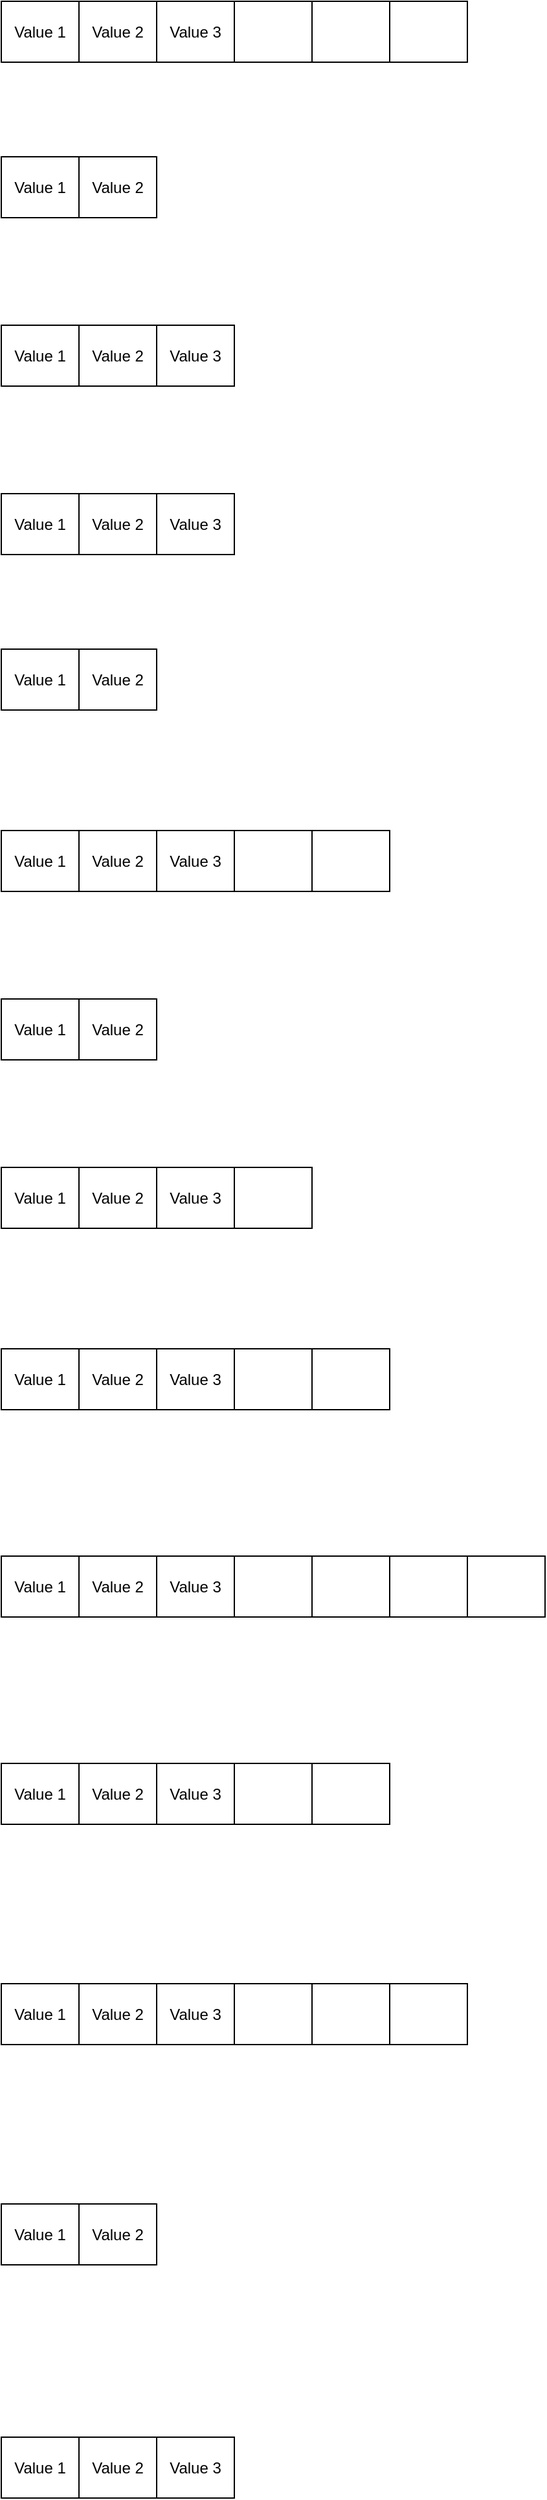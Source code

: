 <mxfile version="24.2.1" type="github">
  <diagram name="Page-1" id="aelsDngfcK3fhKT3PhjA">
    <mxGraphModel dx="1434" dy="1915" grid="1" gridSize="10" guides="1" tooltips="1" connect="1" arrows="1" fold="1" page="1" pageScale="1" pageWidth="827" pageHeight="1169" math="0" shadow="0">
      <root>
        <mxCell id="0" />
        <mxCell id="1" parent="0" />
        <mxCell id="sXXcfoAF_C9Qh14qKNiT-1" value="" style="childLayout=tableLayout;recursiveResize=0;shadow=0;fillColor=none;" vertex="1" parent="1">
          <mxGeometry x="120" y="-480" width="360" height="47" as="geometry" />
        </mxCell>
        <mxCell id="sXXcfoAF_C9Qh14qKNiT-2" value="" style="shape=tableRow;horizontal=0;startSize=0;swimlaneHead=0;swimlaneBody=0;top=0;left=0;bottom=0;right=0;dropTarget=0;collapsible=0;recursiveResize=0;expand=0;fontStyle=0;fillColor=none;strokeColor=inherit;" vertex="1" parent="sXXcfoAF_C9Qh14qKNiT-1">
          <mxGeometry width="360" height="47" as="geometry" />
        </mxCell>
        <mxCell id="sXXcfoAF_C9Qh14qKNiT-3" value="Value 1" style="connectable=0;recursiveResize=0;strokeColor=inherit;fillColor=none;align=center;whiteSpace=wrap;html=1;" vertex="1" parent="sXXcfoAF_C9Qh14qKNiT-2">
          <mxGeometry width="60" height="47" as="geometry">
            <mxRectangle width="60" height="47" as="alternateBounds" />
          </mxGeometry>
        </mxCell>
        <mxCell id="sXXcfoAF_C9Qh14qKNiT-4" value="Value 2" style="connectable=0;recursiveResize=0;strokeColor=inherit;fillColor=none;align=center;whiteSpace=wrap;html=1;" vertex="1" parent="sXXcfoAF_C9Qh14qKNiT-2">
          <mxGeometry x="60" width="60" height="47" as="geometry">
            <mxRectangle width="60" height="47" as="alternateBounds" />
          </mxGeometry>
        </mxCell>
        <mxCell id="sXXcfoAF_C9Qh14qKNiT-5" value="Value 3" style="connectable=0;recursiveResize=0;strokeColor=inherit;fillColor=none;align=center;whiteSpace=wrap;html=1;" vertex="1" parent="sXXcfoAF_C9Qh14qKNiT-2">
          <mxGeometry x="120" width="60" height="47" as="geometry">
            <mxRectangle width="60" height="47" as="alternateBounds" />
          </mxGeometry>
        </mxCell>
        <mxCell id="sXXcfoAF_C9Qh14qKNiT-98" style="connectable=0;recursiveResize=0;strokeColor=inherit;fillColor=none;align=center;whiteSpace=wrap;html=1;" vertex="1" parent="sXXcfoAF_C9Qh14qKNiT-2">
          <mxGeometry x="180" width="60" height="47" as="geometry">
            <mxRectangle width="60" height="47" as="alternateBounds" />
          </mxGeometry>
        </mxCell>
        <mxCell id="sXXcfoAF_C9Qh14qKNiT-97" style="connectable=0;recursiveResize=0;strokeColor=inherit;fillColor=none;align=center;whiteSpace=wrap;html=1;" vertex="1" parent="sXXcfoAF_C9Qh14qKNiT-2">
          <mxGeometry x="240" width="60" height="47" as="geometry">
            <mxRectangle width="60" height="47" as="alternateBounds" />
          </mxGeometry>
        </mxCell>
        <mxCell id="sXXcfoAF_C9Qh14qKNiT-96" style="connectable=0;recursiveResize=0;strokeColor=inherit;fillColor=none;align=center;whiteSpace=wrap;html=1;" vertex="1" parent="sXXcfoAF_C9Qh14qKNiT-2">
          <mxGeometry x="300" width="60" height="47" as="geometry">
            <mxRectangle width="60" height="47" as="alternateBounds" />
          </mxGeometry>
        </mxCell>
        <mxCell id="sXXcfoAF_C9Qh14qKNiT-14" value="" style="childLayout=tableLayout;recursiveResize=0;shadow=0;fillColor=none;" vertex="1" parent="1">
          <mxGeometry x="120" y="-360" width="120" height="47" as="geometry" />
        </mxCell>
        <mxCell id="sXXcfoAF_C9Qh14qKNiT-15" value="" style="shape=tableRow;horizontal=0;startSize=0;swimlaneHead=0;swimlaneBody=0;top=0;left=0;bottom=0;right=0;dropTarget=0;collapsible=0;recursiveResize=0;expand=0;fontStyle=0;fillColor=none;strokeColor=inherit;" vertex="1" parent="sXXcfoAF_C9Qh14qKNiT-14">
          <mxGeometry width="120" height="47" as="geometry" />
        </mxCell>
        <mxCell id="sXXcfoAF_C9Qh14qKNiT-16" value="Value 1" style="connectable=0;recursiveResize=0;strokeColor=inherit;fillColor=none;align=center;whiteSpace=wrap;html=1;" vertex="1" parent="sXXcfoAF_C9Qh14qKNiT-15">
          <mxGeometry width="60" height="47" as="geometry">
            <mxRectangle width="60" height="47" as="alternateBounds" />
          </mxGeometry>
        </mxCell>
        <mxCell id="sXXcfoAF_C9Qh14qKNiT-17" value="Value 2" style="connectable=0;recursiveResize=0;strokeColor=inherit;fillColor=none;align=center;whiteSpace=wrap;html=1;" vertex="1" parent="sXXcfoAF_C9Qh14qKNiT-15">
          <mxGeometry x="60" width="60" height="47" as="geometry">
            <mxRectangle width="60" height="47" as="alternateBounds" />
          </mxGeometry>
        </mxCell>
        <mxCell id="sXXcfoAF_C9Qh14qKNiT-19" value="" style="childLayout=tableLayout;recursiveResize=0;shadow=0;fillColor=none;" vertex="1" parent="1">
          <mxGeometry x="120" y="-230" width="180" height="47" as="geometry" />
        </mxCell>
        <mxCell id="sXXcfoAF_C9Qh14qKNiT-20" value="" style="shape=tableRow;horizontal=0;startSize=0;swimlaneHead=0;swimlaneBody=0;top=0;left=0;bottom=0;right=0;dropTarget=0;collapsible=0;recursiveResize=0;expand=0;fontStyle=0;fillColor=none;strokeColor=inherit;" vertex="1" parent="sXXcfoAF_C9Qh14qKNiT-19">
          <mxGeometry width="180" height="47" as="geometry" />
        </mxCell>
        <mxCell id="sXXcfoAF_C9Qh14qKNiT-21" value="Value 1" style="connectable=0;recursiveResize=0;strokeColor=inherit;fillColor=none;align=center;whiteSpace=wrap;html=1;" vertex="1" parent="sXXcfoAF_C9Qh14qKNiT-20">
          <mxGeometry width="60" height="47" as="geometry">
            <mxRectangle width="60" height="47" as="alternateBounds" />
          </mxGeometry>
        </mxCell>
        <mxCell id="sXXcfoAF_C9Qh14qKNiT-22" value="Value 2" style="connectable=0;recursiveResize=0;strokeColor=inherit;fillColor=none;align=center;whiteSpace=wrap;html=1;" vertex="1" parent="sXXcfoAF_C9Qh14qKNiT-20">
          <mxGeometry x="60" width="60" height="47" as="geometry">
            <mxRectangle width="60" height="47" as="alternateBounds" />
          </mxGeometry>
        </mxCell>
        <mxCell id="sXXcfoAF_C9Qh14qKNiT-23" value="Value 3" style="connectable=0;recursiveResize=0;strokeColor=inherit;fillColor=none;align=center;whiteSpace=wrap;html=1;" vertex="1" parent="sXXcfoAF_C9Qh14qKNiT-20">
          <mxGeometry x="120" width="60" height="47" as="geometry">
            <mxRectangle width="60" height="47" as="alternateBounds" />
          </mxGeometry>
        </mxCell>
        <mxCell id="sXXcfoAF_C9Qh14qKNiT-24" value="" style="childLayout=tableLayout;recursiveResize=0;shadow=0;fillColor=none;" vertex="1" parent="1">
          <mxGeometry x="120" y="-100" width="180" height="47" as="geometry" />
        </mxCell>
        <mxCell id="sXXcfoAF_C9Qh14qKNiT-25" value="" style="shape=tableRow;horizontal=0;startSize=0;swimlaneHead=0;swimlaneBody=0;top=0;left=0;bottom=0;right=0;dropTarget=0;collapsible=0;recursiveResize=0;expand=0;fontStyle=0;fillColor=none;strokeColor=inherit;" vertex="1" parent="sXXcfoAF_C9Qh14qKNiT-24">
          <mxGeometry width="180" height="47" as="geometry" />
        </mxCell>
        <mxCell id="sXXcfoAF_C9Qh14qKNiT-26" value="Value 1" style="connectable=0;recursiveResize=0;strokeColor=inherit;fillColor=none;align=center;whiteSpace=wrap;html=1;" vertex="1" parent="sXXcfoAF_C9Qh14qKNiT-25">
          <mxGeometry width="60" height="47" as="geometry">
            <mxRectangle width="60" height="47" as="alternateBounds" />
          </mxGeometry>
        </mxCell>
        <mxCell id="sXXcfoAF_C9Qh14qKNiT-27" value="Value 2" style="connectable=0;recursiveResize=0;strokeColor=inherit;fillColor=none;align=center;whiteSpace=wrap;html=1;" vertex="1" parent="sXXcfoAF_C9Qh14qKNiT-25">
          <mxGeometry x="60" width="60" height="47" as="geometry">
            <mxRectangle width="60" height="47" as="alternateBounds" />
          </mxGeometry>
        </mxCell>
        <mxCell id="sXXcfoAF_C9Qh14qKNiT-28" value="Value 3" style="connectable=0;recursiveResize=0;strokeColor=inherit;fillColor=none;align=center;whiteSpace=wrap;html=1;" vertex="1" parent="sXXcfoAF_C9Qh14qKNiT-25">
          <mxGeometry x="120" width="60" height="47" as="geometry">
            <mxRectangle width="60" height="47" as="alternateBounds" />
          </mxGeometry>
        </mxCell>
        <mxCell id="sXXcfoAF_C9Qh14qKNiT-29" value="" style="childLayout=tableLayout;recursiveResize=0;shadow=0;fillColor=none;" vertex="1" parent="1">
          <mxGeometry x="120" y="20" width="120" height="47" as="geometry" />
        </mxCell>
        <mxCell id="sXXcfoAF_C9Qh14qKNiT-30" value="" style="shape=tableRow;horizontal=0;startSize=0;swimlaneHead=0;swimlaneBody=0;top=0;left=0;bottom=0;right=0;dropTarget=0;collapsible=0;recursiveResize=0;expand=0;fontStyle=0;fillColor=none;strokeColor=inherit;" vertex="1" parent="sXXcfoAF_C9Qh14qKNiT-29">
          <mxGeometry width="120" height="47" as="geometry" />
        </mxCell>
        <mxCell id="sXXcfoAF_C9Qh14qKNiT-31" value="Value 1" style="connectable=0;recursiveResize=0;strokeColor=inherit;fillColor=none;align=center;whiteSpace=wrap;html=1;" vertex="1" parent="sXXcfoAF_C9Qh14qKNiT-30">
          <mxGeometry width="60" height="47" as="geometry">
            <mxRectangle width="60" height="47" as="alternateBounds" />
          </mxGeometry>
        </mxCell>
        <mxCell id="sXXcfoAF_C9Qh14qKNiT-32" value="Value 2" style="connectable=0;recursiveResize=0;strokeColor=inherit;fillColor=none;align=center;whiteSpace=wrap;html=1;" vertex="1" parent="sXXcfoAF_C9Qh14qKNiT-30">
          <mxGeometry x="60" width="60" height="47" as="geometry">
            <mxRectangle width="60" height="47" as="alternateBounds" />
          </mxGeometry>
        </mxCell>
        <mxCell id="sXXcfoAF_C9Qh14qKNiT-34" value="" style="childLayout=tableLayout;recursiveResize=0;shadow=0;fillColor=none;" vertex="1" parent="1">
          <mxGeometry x="120" y="160" width="300" height="47" as="geometry" />
        </mxCell>
        <mxCell id="sXXcfoAF_C9Qh14qKNiT-35" value="" style="shape=tableRow;horizontal=0;startSize=0;swimlaneHead=0;swimlaneBody=0;top=0;left=0;bottom=0;right=0;dropTarget=0;collapsible=0;recursiveResize=0;expand=0;fontStyle=0;fillColor=none;strokeColor=inherit;" vertex="1" parent="sXXcfoAF_C9Qh14qKNiT-34">
          <mxGeometry width="300" height="47" as="geometry" />
        </mxCell>
        <mxCell id="sXXcfoAF_C9Qh14qKNiT-36" value="Value 1" style="connectable=0;recursiveResize=0;strokeColor=inherit;fillColor=none;align=center;whiteSpace=wrap;html=1;" vertex="1" parent="sXXcfoAF_C9Qh14qKNiT-35">
          <mxGeometry width="60" height="47" as="geometry">
            <mxRectangle width="60" height="47" as="alternateBounds" />
          </mxGeometry>
        </mxCell>
        <mxCell id="sXXcfoAF_C9Qh14qKNiT-37" value="Value 2" style="connectable=0;recursiveResize=0;strokeColor=inherit;fillColor=none;align=center;whiteSpace=wrap;html=1;" vertex="1" parent="sXXcfoAF_C9Qh14qKNiT-35">
          <mxGeometry x="60" width="60" height="47" as="geometry">
            <mxRectangle width="60" height="47" as="alternateBounds" />
          </mxGeometry>
        </mxCell>
        <mxCell id="sXXcfoAF_C9Qh14qKNiT-38" value="Value 3" style="connectable=0;recursiveResize=0;strokeColor=inherit;fillColor=none;align=center;whiteSpace=wrap;html=1;" vertex="1" parent="sXXcfoAF_C9Qh14qKNiT-35">
          <mxGeometry x="120" width="60" height="47" as="geometry">
            <mxRectangle width="60" height="47" as="alternateBounds" />
          </mxGeometry>
        </mxCell>
        <mxCell id="sXXcfoAF_C9Qh14qKNiT-100" style="connectable=0;recursiveResize=0;strokeColor=inherit;fillColor=none;align=center;whiteSpace=wrap;html=1;" vertex="1" parent="sXXcfoAF_C9Qh14qKNiT-35">
          <mxGeometry x="180" width="60" height="47" as="geometry">
            <mxRectangle width="60" height="47" as="alternateBounds" />
          </mxGeometry>
        </mxCell>
        <mxCell id="sXXcfoAF_C9Qh14qKNiT-101" style="connectable=0;recursiveResize=0;strokeColor=inherit;fillColor=none;align=center;whiteSpace=wrap;html=1;" vertex="1" parent="sXXcfoAF_C9Qh14qKNiT-35">
          <mxGeometry x="240" width="60" height="47" as="geometry">
            <mxRectangle width="60" height="47" as="alternateBounds" />
          </mxGeometry>
        </mxCell>
        <mxCell id="sXXcfoAF_C9Qh14qKNiT-39" value="" style="childLayout=tableLayout;recursiveResize=0;shadow=0;fillColor=none;" vertex="1" parent="1">
          <mxGeometry x="120" y="290" width="120" height="47" as="geometry" />
        </mxCell>
        <mxCell id="sXXcfoAF_C9Qh14qKNiT-40" value="" style="shape=tableRow;horizontal=0;startSize=0;swimlaneHead=0;swimlaneBody=0;top=0;left=0;bottom=0;right=0;dropTarget=0;collapsible=0;recursiveResize=0;expand=0;fontStyle=0;fillColor=none;strokeColor=inherit;" vertex="1" parent="sXXcfoAF_C9Qh14qKNiT-39">
          <mxGeometry width="120" height="47" as="geometry" />
        </mxCell>
        <mxCell id="sXXcfoAF_C9Qh14qKNiT-41" value="Value 1" style="connectable=0;recursiveResize=0;strokeColor=inherit;fillColor=none;align=center;whiteSpace=wrap;html=1;" vertex="1" parent="sXXcfoAF_C9Qh14qKNiT-40">
          <mxGeometry width="60" height="47" as="geometry">
            <mxRectangle width="60" height="47" as="alternateBounds" />
          </mxGeometry>
        </mxCell>
        <mxCell id="sXXcfoAF_C9Qh14qKNiT-42" value="Value 2" style="connectable=0;recursiveResize=0;strokeColor=inherit;fillColor=none;align=center;whiteSpace=wrap;html=1;" vertex="1" parent="sXXcfoAF_C9Qh14qKNiT-40">
          <mxGeometry x="60" width="60" height="47" as="geometry">
            <mxRectangle width="60" height="47" as="alternateBounds" />
          </mxGeometry>
        </mxCell>
        <mxCell id="sXXcfoAF_C9Qh14qKNiT-44" value="" style="childLayout=tableLayout;recursiveResize=0;shadow=0;fillColor=none;" vertex="1" parent="1">
          <mxGeometry x="120" y="1400" width="180" height="47" as="geometry" />
        </mxCell>
        <mxCell id="sXXcfoAF_C9Qh14qKNiT-45" value="" style="shape=tableRow;horizontal=0;startSize=0;swimlaneHead=0;swimlaneBody=0;top=0;left=0;bottom=0;right=0;dropTarget=0;collapsible=0;recursiveResize=0;expand=0;fontStyle=0;fillColor=none;strokeColor=inherit;" vertex="1" parent="sXXcfoAF_C9Qh14qKNiT-44">
          <mxGeometry width="180" height="47" as="geometry" />
        </mxCell>
        <mxCell id="sXXcfoAF_C9Qh14qKNiT-46" value="Value 1" style="connectable=0;recursiveResize=0;strokeColor=inherit;fillColor=none;align=center;whiteSpace=wrap;html=1;" vertex="1" parent="sXXcfoAF_C9Qh14qKNiT-45">
          <mxGeometry width="60" height="47" as="geometry">
            <mxRectangle width="60" height="47" as="alternateBounds" />
          </mxGeometry>
        </mxCell>
        <mxCell id="sXXcfoAF_C9Qh14qKNiT-47" value="Value 2" style="connectable=0;recursiveResize=0;strokeColor=inherit;fillColor=none;align=center;whiteSpace=wrap;html=1;" vertex="1" parent="sXXcfoAF_C9Qh14qKNiT-45">
          <mxGeometry x="60" width="60" height="47" as="geometry">
            <mxRectangle width="60" height="47" as="alternateBounds" />
          </mxGeometry>
        </mxCell>
        <mxCell id="sXXcfoAF_C9Qh14qKNiT-48" value="Value 3" style="connectable=0;recursiveResize=0;strokeColor=inherit;fillColor=none;align=center;whiteSpace=wrap;html=1;" vertex="1" parent="sXXcfoAF_C9Qh14qKNiT-45">
          <mxGeometry x="120" width="60" height="47" as="geometry">
            <mxRectangle width="60" height="47" as="alternateBounds" />
          </mxGeometry>
        </mxCell>
        <mxCell id="sXXcfoAF_C9Qh14qKNiT-49" value="" style="childLayout=tableLayout;recursiveResize=0;shadow=0;fillColor=none;" vertex="1" parent="1">
          <mxGeometry x="120" y="1220" width="120" height="47" as="geometry" />
        </mxCell>
        <mxCell id="sXXcfoAF_C9Qh14qKNiT-50" value="" style="shape=tableRow;horizontal=0;startSize=0;swimlaneHead=0;swimlaneBody=0;top=0;left=0;bottom=0;right=0;dropTarget=0;collapsible=0;recursiveResize=0;expand=0;fontStyle=0;fillColor=none;strokeColor=inherit;" vertex="1" parent="sXXcfoAF_C9Qh14qKNiT-49">
          <mxGeometry width="120" height="47" as="geometry" />
        </mxCell>
        <mxCell id="sXXcfoAF_C9Qh14qKNiT-51" value="Value 1" style="connectable=0;recursiveResize=0;strokeColor=inherit;fillColor=none;align=center;whiteSpace=wrap;html=1;" vertex="1" parent="sXXcfoAF_C9Qh14qKNiT-50">
          <mxGeometry width="60" height="47" as="geometry">
            <mxRectangle width="60" height="47" as="alternateBounds" />
          </mxGeometry>
        </mxCell>
        <mxCell id="sXXcfoAF_C9Qh14qKNiT-52" value="Value 2" style="connectable=0;recursiveResize=0;strokeColor=inherit;fillColor=none;align=center;whiteSpace=wrap;html=1;" vertex="1" parent="sXXcfoAF_C9Qh14qKNiT-50">
          <mxGeometry x="60" width="60" height="47" as="geometry">
            <mxRectangle width="60" height="47" as="alternateBounds" />
          </mxGeometry>
        </mxCell>
        <mxCell id="sXXcfoAF_C9Qh14qKNiT-54" value="" style="childLayout=tableLayout;recursiveResize=0;shadow=0;fillColor=none;" vertex="1" parent="1">
          <mxGeometry x="120" y="420" width="240" height="47" as="geometry" />
        </mxCell>
        <mxCell id="sXXcfoAF_C9Qh14qKNiT-55" value="" style="shape=tableRow;horizontal=0;startSize=0;swimlaneHead=0;swimlaneBody=0;top=0;left=0;bottom=0;right=0;dropTarget=0;collapsible=0;recursiveResize=0;expand=0;fontStyle=0;fillColor=none;strokeColor=inherit;" vertex="1" parent="sXXcfoAF_C9Qh14qKNiT-54">
          <mxGeometry width="240" height="47" as="geometry" />
        </mxCell>
        <mxCell id="sXXcfoAF_C9Qh14qKNiT-56" value="Value 1" style="connectable=0;recursiveResize=0;strokeColor=inherit;fillColor=none;align=center;whiteSpace=wrap;html=1;" vertex="1" parent="sXXcfoAF_C9Qh14qKNiT-55">
          <mxGeometry width="60" height="47" as="geometry">
            <mxRectangle width="60" height="47" as="alternateBounds" />
          </mxGeometry>
        </mxCell>
        <mxCell id="sXXcfoAF_C9Qh14qKNiT-57" value="Value 2" style="connectable=0;recursiveResize=0;strokeColor=inherit;fillColor=none;align=center;whiteSpace=wrap;html=1;" vertex="1" parent="sXXcfoAF_C9Qh14qKNiT-55">
          <mxGeometry x="60" width="60" height="47" as="geometry">
            <mxRectangle width="60" height="47" as="alternateBounds" />
          </mxGeometry>
        </mxCell>
        <mxCell id="sXXcfoAF_C9Qh14qKNiT-58" value="Value 3" style="connectable=0;recursiveResize=0;strokeColor=inherit;fillColor=none;align=center;whiteSpace=wrap;html=1;" vertex="1" parent="sXXcfoAF_C9Qh14qKNiT-55">
          <mxGeometry x="120" width="60" height="47" as="geometry">
            <mxRectangle width="60" height="47" as="alternateBounds" />
          </mxGeometry>
        </mxCell>
        <mxCell id="sXXcfoAF_C9Qh14qKNiT-102" style="connectable=0;recursiveResize=0;strokeColor=inherit;fillColor=none;align=center;whiteSpace=wrap;html=1;" vertex="1" parent="sXXcfoAF_C9Qh14qKNiT-55">
          <mxGeometry x="180" width="60" height="47" as="geometry">
            <mxRectangle width="60" height="47" as="alternateBounds" />
          </mxGeometry>
        </mxCell>
        <mxCell id="sXXcfoAF_C9Qh14qKNiT-59" value="" style="childLayout=tableLayout;recursiveResize=0;shadow=0;fillColor=none;" vertex="1" parent="1">
          <mxGeometry x="120" y="560" width="300" height="47" as="geometry" />
        </mxCell>
        <mxCell id="sXXcfoAF_C9Qh14qKNiT-60" value="" style="shape=tableRow;horizontal=0;startSize=0;swimlaneHead=0;swimlaneBody=0;top=0;left=0;bottom=0;right=0;dropTarget=0;collapsible=0;recursiveResize=0;expand=0;fontStyle=0;fillColor=none;strokeColor=inherit;" vertex="1" parent="sXXcfoAF_C9Qh14qKNiT-59">
          <mxGeometry width="300" height="47" as="geometry" />
        </mxCell>
        <mxCell id="sXXcfoAF_C9Qh14qKNiT-61" value="Value 1" style="connectable=0;recursiveResize=0;strokeColor=inherit;fillColor=none;align=center;whiteSpace=wrap;html=1;" vertex="1" parent="sXXcfoAF_C9Qh14qKNiT-60">
          <mxGeometry width="60" height="47" as="geometry">
            <mxRectangle width="60" height="47" as="alternateBounds" />
          </mxGeometry>
        </mxCell>
        <mxCell id="sXXcfoAF_C9Qh14qKNiT-62" value="Value 2" style="connectable=0;recursiveResize=0;strokeColor=inherit;fillColor=none;align=center;whiteSpace=wrap;html=1;" vertex="1" parent="sXXcfoAF_C9Qh14qKNiT-60">
          <mxGeometry x="60" width="60" height="47" as="geometry">
            <mxRectangle width="60" height="47" as="alternateBounds" />
          </mxGeometry>
        </mxCell>
        <mxCell id="sXXcfoAF_C9Qh14qKNiT-63" value="Value 3" style="connectable=0;recursiveResize=0;strokeColor=inherit;fillColor=none;align=center;whiteSpace=wrap;html=1;" vertex="1" parent="sXXcfoAF_C9Qh14qKNiT-60">
          <mxGeometry x="120" width="60" height="47" as="geometry">
            <mxRectangle width="60" height="47" as="alternateBounds" />
          </mxGeometry>
        </mxCell>
        <mxCell id="sXXcfoAF_C9Qh14qKNiT-103" style="connectable=0;recursiveResize=0;strokeColor=inherit;fillColor=none;align=center;whiteSpace=wrap;html=1;" vertex="1" parent="sXXcfoAF_C9Qh14qKNiT-60">
          <mxGeometry x="180" width="60" height="47" as="geometry">
            <mxRectangle width="60" height="47" as="alternateBounds" />
          </mxGeometry>
        </mxCell>
        <mxCell id="sXXcfoAF_C9Qh14qKNiT-104" style="connectable=0;recursiveResize=0;strokeColor=inherit;fillColor=none;align=center;whiteSpace=wrap;html=1;" vertex="1" parent="sXXcfoAF_C9Qh14qKNiT-60">
          <mxGeometry x="240" width="60" height="47" as="geometry">
            <mxRectangle width="60" height="47" as="alternateBounds" />
          </mxGeometry>
        </mxCell>
        <mxCell id="sXXcfoAF_C9Qh14qKNiT-64" value="" style="childLayout=tableLayout;recursiveResize=0;shadow=0;fillColor=none;" vertex="1" parent="1">
          <mxGeometry x="120" y="720" width="420" height="47" as="geometry" />
        </mxCell>
        <mxCell id="sXXcfoAF_C9Qh14qKNiT-65" value="" style="shape=tableRow;horizontal=0;startSize=0;swimlaneHead=0;swimlaneBody=0;top=0;left=0;bottom=0;right=0;dropTarget=0;collapsible=0;recursiveResize=0;expand=0;fontStyle=0;fillColor=none;strokeColor=inherit;" vertex="1" parent="sXXcfoAF_C9Qh14qKNiT-64">
          <mxGeometry width="420" height="47" as="geometry" />
        </mxCell>
        <mxCell id="sXXcfoAF_C9Qh14qKNiT-66" value="Value 1" style="connectable=0;recursiveResize=0;strokeColor=inherit;fillColor=none;align=center;whiteSpace=wrap;html=1;" vertex="1" parent="sXXcfoAF_C9Qh14qKNiT-65">
          <mxGeometry width="60" height="47" as="geometry">
            <mxRectangle width="60" height="47" as="alternateBounds" />
          </mxGeometry>
        </mxCell>
        <mxCell id="sXXcfoAF_C9Qh14qKNiT-67" value="Value 2" style="connectable=0;recursiveResize=0;strokeColor=inherit;fillColor=none;align=center;whiteSpace=wrap;html=1;" vertex="1" parent="sXXcfoAF_C9Qh14qKNiT-65">
          <mxGeometry x="60" width="60" height="47" as="geometry">
            <mxRectangle width="60" height="47" as="alternateBounds" />
          </mxGeometry>
        </mxCell>
        <mxCell id="sXXcfoAF_C9Qh14qKNiT-68" value="Value 3" style="connectable=0;recursiveResize=0;strokeColor=inherit;fillColor=none;align=center;whiteSpace=wrap;html=1;" vertex="1" parent="sXXcfoAF_C9Qh14qKNiT-65">
          <mxGeometry x="120" width="60" height="47" as="geometry">
            <mxRectangle width="60" height="47" as="alternateBounds" />
          </mxGeometry>
        </mxCell>
        <mxCell id="sXXcfoAF_C9Qh14qKNiT-105" style="connectable=0;recursiveResize=0;strokeColor=inherit;fillColor=none;align=center;whiteSpace=wrap;html=1;" vertex="1" parent="sXXcfoAF_C9Qh14qKNiT-65">
          <mxGeometry x="180" width="60" height="47" as="geometry">
            <mxRectangle width="60" height="47" as="alternateBounds" />
          </mxGeometry>
        </mxCell>
        <mxCell id="sXXcfoAF_C9Qh14qKNiT-106" style="connectable=0;recursiveResize=0;strokeColor=inherit;fillColor=none;align=center;whiteSpace=wrap;html=1;" vertex="1" parent="sXXcfoAF_C9Qh14qKNiT-65">
          <mxGeometry x="240" width="60" height="47" as="geometry">
            <mxRectangle width="60" height="47" as="alternateBounds" />
          </mxGeometry>
        </mxCell>
        <mxCell id="sXXcfoAF_C9Qh14qKNiT-107" style="connectable=0;recursiveResize=0;strokeColor=inherit;fillColor=none;align=center;whiteSpace=wrap;html=1;" vertex="1" parent="sXXcfoAF_C9Qh14qKNiT-65">
          <mxGeometry x="300" width="60" height="47" as="geometry">
            <mxRectangle width="60" height="47" as="alternateBounds" />
          </mxGeometry>
        </mxCell>
        <mxCell id="sXXcfoAF_C9Qh14qKNiT-108" style="connectable=0;recursiveResize=0;strokeColor=inherit;fillColor=none;align=center;whiteSpace=wrap;html=1;" vertex="1" parent="sXXcfoAF_C9Qh14qKNiT-65">
          <mxGeometry x="360" width="60" height="47" as="geometry">
            <mxRectangle width="60" height="47" as="alternateBounds" />
          </mxGeometry>
        </mxCell>
        <mxCell id="sXXcfoAF_C9Qh14qKNiT-69" value="" style="childLayout=tableLayout;recursiveResize=0;shadow=0;fillColor=none;" vertex="1" parent="1">
          <mxGeometry x="120" y="880" width="300" height="47" as="geometry" />
        </mxCell>
        <mxCell id="sXXcfoAF_C9Qh14qKNiT-70" value="" style="shape=tableRow;horizontal=0;startSize=0;swimlaneHead=0;swimlaneBody=0;top=0;left=0;bottom=0;right=0;dropTarget=0;collapsible=0;recursiveResize=0;expand=0;fontStyle=0;fillColor=none;strokeColor=inherit;" vertex="1" parent="sXXcfoAF_C9Qh14qKNiT-69">
          <mxGeometry width="300" height="47" as="geometry" />
        </mxCell>
        <mxCell id="sXXcfoAF_C9Qh14qKNiT-71" value="Value 1" style="connectable=0;recursiveResize=0;strokeColor=inherit;fillColor=none;align=center;whiteSpace=wrap;html=1;" vertex="1" parent="sXXcfoAF_C9Qh14qKNiT-70">
          <mxGeometry width="60" height="47" as="geometry">
            <mxRectangle width="60" height="47" as="alternateBounds" />
          </mxGeometry>
        </mxCell>
        <mxCell id="sXXcfoAF_C9Qh14qKNiT-72" value="Value 2" style="connectable=0;recursiveResize=0;strokeColor=inherit;fillColor=none;align=center;whiteSpace=wrap;html=1;" vertex="1" parent="sXXcfoAF_C9Qh14qKNiT-70">
          <mxGeometry x="60" width="60" height="47" as="geometry">
            <mxRectangle width="60" height="47" as="alternateBounds" />
          </mxGeometry>
        </mxCell>
        <mxCell id="sXXcfoAF_C9Qh14qKNiT-73" value="Value 3" style="connectable=0;recursiveResize=0;strokeColor=inherit;fillColor=none;align=center;whiteSpace=wrap;html=1;" vertex="1" parent="sXXcfoAF_C9Qh14qKNiT-70">
          <mxGeometry x="120" width="60" height="47" as="geometry">
            <mxRectangle width="60" height="47" as="alternateBounds" />
          </mxGeometry>
        </mxCell>
        <mxCell id="sXXcfoAF_C9Qh14qKNiT-109" style="connectable=0;recursiveResize=0;strokeColor=inherit;fillColor=none;align=center;whiteSpace=wrap;html=1;" vertex="1" parent="sXXcfoAF_C9Qh14qKNiT-70">
          <mxGeometry x="180" width="60" height="47" as="geometry">
            <mxRectangle width="60" height="47" as="alternateBounds" />
          </mxGeometry>
        </mxCell>
        <mxCell id="sXXcfoAF_C9Qh14qKNiT-110" style="connectable=0;recursiveResize=0;strokeColor=inherit;fillColor=none;align=center;whiteSpace=wrap;html=1;" vertex="1" parent="sXXcfoAF_C9Qh14qKNiT-70">
          <mxGeometry x="240" width="60" height="47" as="geometry">
            <mxRectangle width="60" height="47" as="alternateBounds" />
          </mxGeometry>
        </mxCell>
        <mxCell id="sXXcfoAF_C9Qh14qKNiT-74" value="" style="childLayout=tableLayout;recursiveResize=0;shadow=0;fillColor=none;" vertex="1" parent="1">
          <mxGeometry x="120" y="1050" width="360" height="47" as="geometry" />
        </mxCell>
        <mxCell id="sXXcfoAF_C9Qh14qKNiT-75" value="" style="shape=tableRow;horizontal=0;startSize=0;swimlaneHead=0;swimlaneBody=0;top=0;left=0;bottom=0;right=0;dropTarget=0;collapsible=0;recursiveResize=0;expand=0;fontStyle=0;fillColor=none;strokeColor=inherit;" vertex="1" parent="sXXcfoAF_C9Qh14qKNiT-74">
          <mxGeometry width="360" height="47" as="geometry" />
        </mxCell>
        <mxCell id="sXXcfoAF_C9Qh14qKNiT-76" value="Value 1" style="connectable=0;recursiveResize=0;strokeColor=inherit;fillColor=none;align=center;whiteSpace=wrap;html=1;" vertex="1" parent="sXXcfoAF_C9Qh14qKNiT-75">
          <mxGeometry width="60" height="47" as="geometry">
            <mxRectangle width="60" height="47" as="alternateBounds" />
          </mxGeometry>
        </mxCell>
        <mxCell id="sXXcfoAF_C9Qh14qKNiT-77" value="Value 2" style="connectable=0;recursiveResize=0;strokeColor=inherit;fillColor=none;align=center;whiteSpace=wrap;html=1;" vertex="1" parent="sXXcfoAF_C9Qh14qKNiT-75">
          <mxGeometry x="60" width="60" height="47" as="geometry">
            <mxRectangle width="60" height="47" as="alternateBounds" />
          </mxGeometry>
        </mxCell>
        <mxCell id="sXXcfoAF_C9Qh14qKNiT-78" value="Value 3" style="connectable=0;recursiveResize=0;strokeColor=inherit;fillColor=none;align=center;whiteSpace=wrap;html=1;" vertex="1" parent="sXXcfoAF_C9Qh14qKNiT-75">
          <mxGeometry x="120" width="60" height="47" as="geometry">
            <mxRectangle width="60" height="47" as="alternateBounds" />
          </mxGeometry>
        </mxCell>
        <mxCell id="sXXcfoAF_C9Qh14qKNiT-111" style="connectable=0;recursiveResize=0;strokeColor=inherit;fillColor=none;align=center;whiteSpace=wrap;html=1;" vertex="1" parent="sXXcfoAF_C9Qh14qKNiT-75">
          <mxGeometry x="180" width="60" height="47" as="geometry">
            <mxRectangle width="60" height="47" as="alternateBounds" />
          </mxGeometry>
        </mxCell>
        <mxCell id="sXXcfoAF_C9Qh14qKNiT-112" style="connectable=0;recursiveResize=0;strokeColor=inherit;fillColor=none;align=center;whiteSpace=wrap;html=1;" vertex="1" parent="sXXcfoAF_C9Qh14qKNiT-75">
          <mxGeometry x="240" width="60" height="47" as="geometry">
            <mxRectangle width="60" height="47" as="alternateBounds" />
          </mxGeometry>
        </mxCell>
        <mxCell id="sXXcfoAF_C9Qh14qKNiT-113" style="connectable=0;recursiveResize=0;strokeColor=inherit;fillColor=none;align=center;whiteSpace=wrap;html=1;" vertex="1" parent="sXXcfoAF_C9Qh14qKNiT-75">
          <mxGeometry x="300" width="60" height="47" as="geometry">
            <mxRectangle width="60" height="47" as="alternateBounds" />
          </mxGeometry>
        </mxCell>
      </root>
    </mxGraphModel>
  </diagram>
</mxfile>
